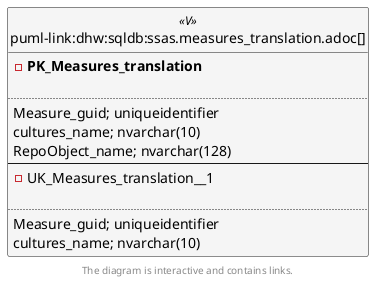 @startuml
left to right direction
'top to bottom direction
hide circle
'avoide "." issues:
set namespaceSeparator none


skinparam class {
  BackgroundColor White
  BackgroundColor<<FN>> Yellow
  BackgroundColor<<FS>> Yellow
  BackgroundColor<<FT>> LightGray
  BackgroundColor<<IF>> Yellow
  BackgroundColor<<IS>> Yellow
  BackgroundColor<<P>> Aqua
  BackgroundColor<<PC>> Aqua
  BackgroundColor<<SN>> Yellow
  BackgroundColor<<SO>> SlateBlue
  BackgroundColor<<TF>> LightGray
  BackgroundColor<<TR>> Tomato
  BackgroundColor<<U>> White
  BackgroundColor<<V>> WhiteSmoke
  BackgroundColor<<X>> Aqua
  BackgroundColor<<external>> AliceBlue
}


entity "puml-link:dhw:sqldb:ssas.measures_translation.adoc[]" as ssas.Measures_translation << V >> {
- **PK_Measures_translation**

..
Measure_guid; uniqueidentifier
cultures_name; nvarchar(10)
RepoObject_name; nvarchar(128)
--
- UK_Measures_translation__1

..
Measure_guid; uniqueidentifier
cultures_name; nvarchar(10)
}

footer The diagram is interactive and contains links.
@enduml

